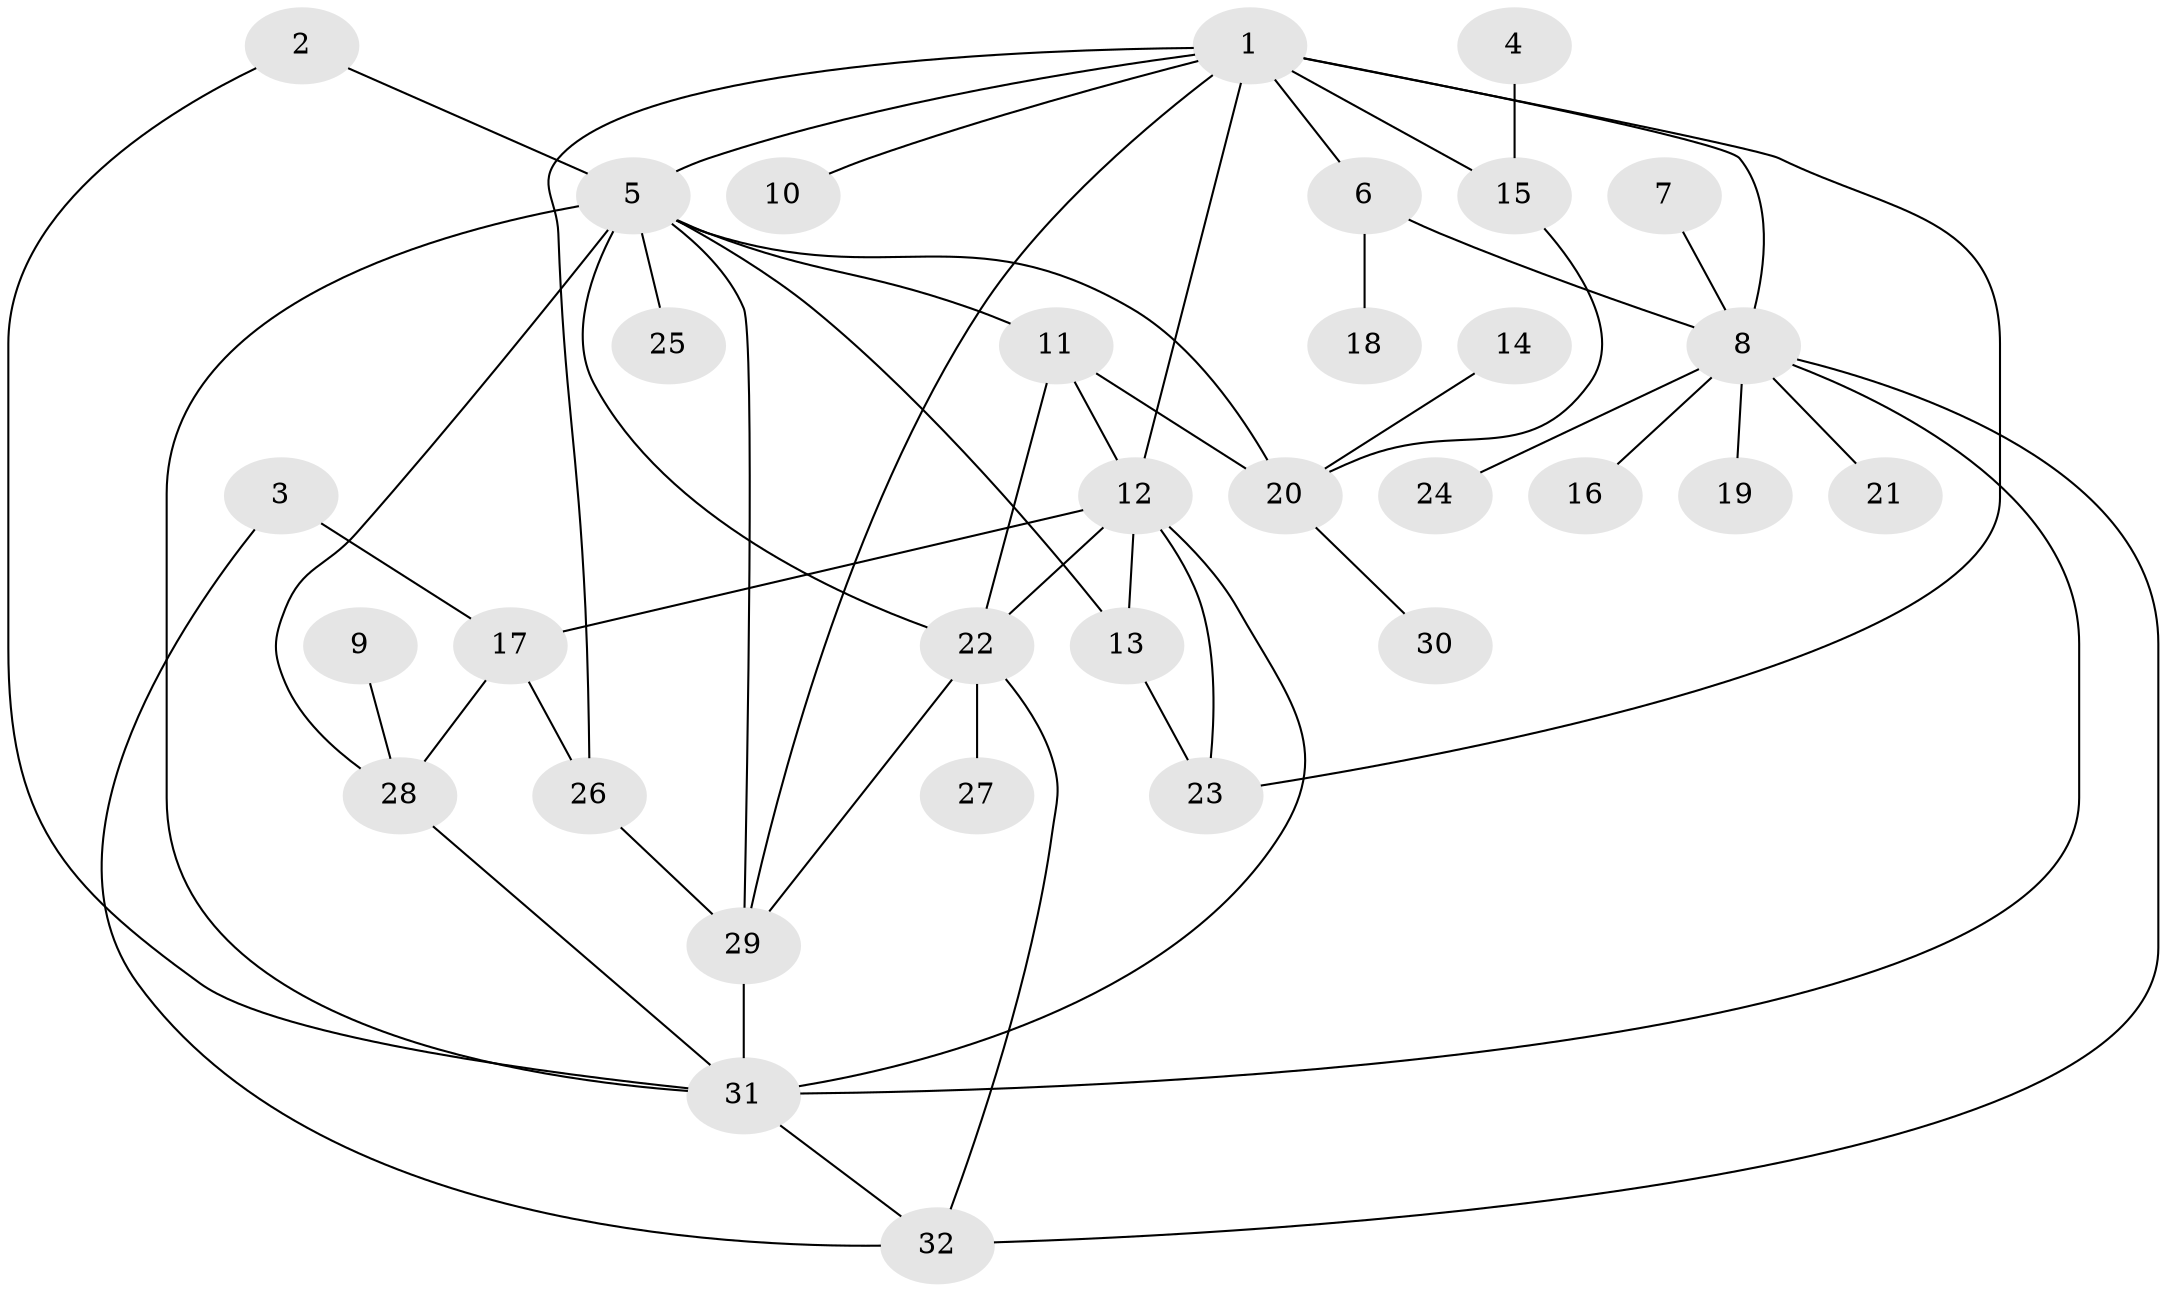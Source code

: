 // original degree distribution, {10: 0.03125, 7: 0.046875, 6: 0.046875, 2: 0.25, 5: 0.046875, 9: 0.015625, 1: 0.40625, 4: 0.078125, 3: 0.078125}
// Generated by graph-tools (version 1.1) at 2025/49/03/09/25 03:49:55]
// undirected, 32 vertices, 53 edges
graph export_dot {
graph [start="1"]
  node [color=gray90,style=filled];
  1;
  2;
  3;
  4;
  5;
  6;
  7;
  8;
  9;
  10;
  11;
  12;
  13;
  14;
  15;
  16;
  17;
  18;
  19;
  20;
  21;
  22;
  23;
  24;
  25;
  26;
  27;
  28;
  29;
  30;
  31;
  32;
  1 -- 5 [weight=1.0];
  1 -- 6 [weight=1.0];
  1 -- 8 [weight=1.0];
  1 -- 10 [weight=1.0];
  1 -- 12 [weight=2.0];
  1 -- 15 [weight=1.0];
  1 -- 23 [weight=1.0];
  1 -- 26 [weight=1.0];
  1 -- 29 [weight=1.0];
  2 -- 5 [weight=1.0];
  2 -- 31 [weight=1.0];
  3 -- 17 [weight=1.0];
  3 -- 32 [weight=1.0];
  4 -- 15 [weight=1.0];
  5 -- 11 [weight=1.0];
  5 -- 13 [weight=1.0];
  5 -- 20 [weight=1.0];
  5 -- 22 [weight=1.0];
  5 -- 25 [weight=1.0];
  5 -- 28 [weight=1.0];
  5 -- 29 [weight=1.0];
  5 -- 31 [weight=1.0];
  6 -- 8 [weight=1.0];
  6 -- 18 [weight=1.0];
  7 -- 8 [weight=1.0];
  8 -- 16 [weight=1.0];
  8 -- 19 [weight=1.0];
  8 -- 21 [weight=1.0];
  8 -- 24 [weight=1.0];
  8 -- 31 [weight=1.0];
  8 -- 32 [weight=1.0];
  9 -- 28 [weight=1.0];
  11 -- 12 [weight=1.0];
  11 -- 20 [weight=1.0];
  11 -- 22 [weight=1.0];
  12 -- 13 [weight=1.0];
  12 -- 17 [weight=2.0];
  12 -- 22 [weight=1.0];
  12 -- 23 [weight=1.0];
  12 -- 31 [weight=1.0];
  13 -- 23 [weight=1.0];
  14 -- 20 [weight=1.0];
  15 -- 20 [weight=1.0];
  17 -- 26 [weight=1.0];
  17 -- 28 [weight=1.0];
  20 -- 30 [weight=1.0];
  22 -- 27 [weight=1.0];
  22 -- 29 [weight=1.0];
  22 -- 32 [weight=1.0];
  26 -- 29 [weight=1.0];
  28 -- 31 [weight=1.0];
  29 -- 31 [weight=1.0];
  31 -- 32 [weight=1.0];
}
